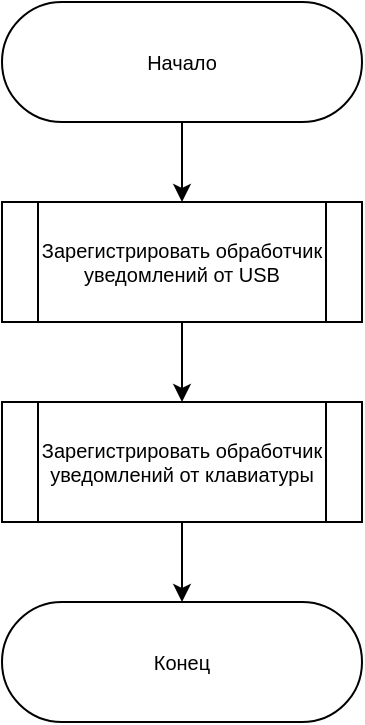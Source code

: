 <mxfile version="19.0.0" type="device" pages="3"><diagram id="OuStuMSYYHPTVjK70E9F" name="algo-module"><mxGraphModel dx="1188" dy="693" grid="1" gridSize="10" guides="1" tooltips="1" connect="1" arrows="1" fold="1" page="1" pageScale="1" pageWidth="827" pageHeight="1169" math="0" shadow="0"><root><mxCell id="0"/><mxCell id="1" parent="0"/><mxCell id="Z0oDfIBFC8H4yj-1DVkv-3" style="edgeStyle=orthogonalEdgeStyle;rounded=0;orthogonalLoop=1;jettySize=auto;html=1;entryX=0.5;entryY=0;entryDx=0;entryDy=0;fontSize=10;endArrow=classic;endFill=1;" edge="1" parent="1" source="B6ELKl3WVB-PIbHl7RX8-2" target="Z0oDfIBFC8H4yj-1DVkv-1"><mxGeometry relative="1" as="geometry"/></mxCell><mxCell id="B6ELKl3WVB-PIbHl7RX8-2" value="Начало" style="rounded=1;whiteSpace=wrap;html=1;arcSize=50;fontSize=10;" vertex="1" parent="1"><mxGeometry x="324" y="40" width="180" height="60" as="geometry"/></mxCell><mxCell id="B6ELKl3WVB-PIbHl7RX8-22" value="Конец" style="rounded=1;whiteSpace=wrap;html=1;arcSize=50;fontSize=10;" vertex="1" parent="1"><mxGeometry x="324" y="340" width="180" height="60" as="geometry"/></mxCell><mxCell id="Z0oDfIBFC8H4yj-1DVkv-4" style="edgeStyle=orthogonalEdgeStyle;rounded=0;orthogonalLoop=1;jettySize=auto;html=1;entryX=0.5;entryY=0;entryDx=0;entryDy=0;fontSize=10;endArrow=classic;endFill=1;" edge="1" parent="1" source="Z0oDfIBFC8H4yj-1DVkv-1" target="Z0oDfIBFC8H4yj-1DVkv-2"><mxGeometry relative="1" as="geometry"/></mxCell><mxCell id="Z0oDfIBFC8H4yj-1DVkv-1" value="Зарегистрировать обработчик уведомлений от USB" style="shape=process;whiteSpace=wrap;html=1;backgroundOutline=1;fontSize=10;" vertex="1" parent="1"><mxGeometry x="324" y="140" width="180" height="60" as="geometry"/></mxCell><mxCell id="Z0oDfIBFC8H4yj-1DVkv-5" style="edgeStyle=orthogonalEdgeStyle;rounded=0;orthogonalLoop=1;jettySize=auto;html=1;entryX=0.5;entryY=0;entryDx=0;entryDy=0;fontSize=10;endArrow=classic;endFill=1;" edge="1" parent="1" source="Z0oDfIBFC8H4yj-1DVkv-2" target="B6ELKl3WVB-PIbHl7RX8-22"><mxGeometry relative="1" as="geometry"/></mxCell><mxCell id="Z0oDfIBFC8H4yj-1DVkv-2" value="Зарегистрировать обработчик уведомлений от клавиатуры" style="shape=process;whiteSpace=wrap;html=1;backgroundOutline=1;fontSize=10;" vertex="1" parent="1"><mxGeometry x="324" y="240" width="180" height="60" as="geometry"/></mxCell></root></mxGraphModel></diagram><diagram id="q2OX2cZIXUTG2zC75KGl" name="algo-usb"><mxGraphModel dx="1501" dy="876" grid="1" gridSize="10" guides="1" tooltips="1" connect="1" arrows="1" fold="1" page="1" pageScale="1" pageWidth="827" pageHeight="1169" math="0" shadow="0"><root><mxCell id="0"/><mxCell id="1" parent="0"/><mxCell id="FmfCGf3jR3Rfo5g6kbvf-1" style="edgeStyle=orthogonalEdgeStyle;rounded=0;orthogonalLoop=1;jettySize=auto;html=1;entryX=0.5;entryY=0;entryDx=0;entryDy=0;fontSize=10;" edge="1" parent="1" source="FmfCGf3jR3Rfo5g6kbvf-2" target="FmfCGf3jR3Rfo5g6kbvf-5"><mxGeometry relative="1" as="geometry"/></mxCell><mxCell id="FmfCGf3jR3Rfo5g6kbvf-2" value="Начало" style="rounded=1;whiteSpace=wrap;html=1;arcSize=50;fontSize=10;" vertex="1" parent="1"><mxGeometry x="260" y="40" width="180" height="60" as="geometry"/></mxCell><mxCell id="FmfCGf3jR3Rfo5g6kbvf-3" style="edgeStyle=orthogonalEdgeStyle;rounded=0;orthogonalLoop=1;jettySize=auto;html=1;exitX=0;exitY=0.5;exitDx=0;exitDy=0;entryX=0.5;entryY=0;entryDx=0;entryDy=0;fontSize=10;" edge="1" parent="1" source="FmfCGf3jR3Rfo5g6kbvf-5" target="FmfCGf3jR3Rfo5g6kbvf-10"><mxGeometry relative="1" as="geometry"/></mxCell><mxCell id="FmfCGf3jR3Rfo5g6kbvf-4" style="edgeStyle=orthogonalEdgeStyle;rounded=0;orthogonalLoop=1;jettySize=auto;html=1;entryX=0.5;entryY=0;entryDx=0;entryDy=0;fontSize=10;" edge="1" parent="1" source="FmfCGf3jR3Rfo5g6kbvf-5" target="FmfCGf3jR3Rfo5g6kbvf-7"><mxGeometry relative="1" as="geometry"><Array as="points"><mxPoint x="510" y="180"/></Array></mxGeometry></mxCell><mxCell id="FmfCGf3jR3Rfo5g6kbvf-5" value="Тип события&amp;nbsp;&lt;br style=&quot;font-size: 10px;&quot;&gt;&lt;b style=&quot;font-size: 10px;&quot;&gt;USB_DEVICE_ADD&lt;/b&gt;" style="rhombus;whiteSpace=wrap;html=1;fontSize=10;" vertex="1" parent="1"><mxGeometry x="260" y="140" width="180" height="80" as="geometry"/></mxCell><mxCell id="FmfCGf3jR3Rfo5g6kbvf-6" style="edgeStyle=orthogonalEdgeStyle;rounded=0;orthogonalLoop=1;jettySize=auto;html=1;entryX=0.5;entryY=0;entryDx=0;entryDy=0;fontSize=10;" edge="1" parent="1" source="FmfCGf3jR3Rfo5g6kbvf-7" target="FmfCGf3jR3Rfo5g6kbvf-15"><mxGeometry relative="1" as="geometry"><Array as="points"><mxPoint x="510" y="420"/><mxPoint x="430" y="420"/></Array></mxGeometry></mxCell><mxCell id="FmfCGf3jR3Rfo5g6kbvf-7" value="Добавление USB-стройства в список отслеживаемых" style="rounded=0;whiteSpace=wrap;html=1;fontSize=10;" vertex="1" parent="1"><mxGeometry x="420" y="250" width="180" height="60" as="geometry"/></mxCell><mxCell id="FmfCGf3jR3Rfo5g6kbvf-8" style="edgeStyle=orthogonalEdgeStyle;rounded=0;orthogonalLoop=1;jettySize=auto;html=1;entryX=0.5;entryY=0;entryDx=0;entryDy=0;fontSize=10;" edge="1" parent="1" source="FmfCGf3jR3Rfo5g6kbvf-10" target="FmfCGf3jR3Rfo5g6kbvf-12"><mxGeometry relative="1" as="geometry"><Array as="points"><mxPoint x="350" y="280"/></Array></mxGeometry></mxCell><mxCell id="FmfCGf3jR3Rfo5g6kbvf-9" style="edgeStyle=orthogonalEdgeStyle;rounded=0;orthogonalLoop=1;jettySize=auto;html=1;entryX=0.5;entryY=0;entryDx=0;entryDy=0;fontSize=10;" edge="1" parent="1" source="FmfCGf3jR3Rfo5g6kbvf-10" target="FmfCGf3jR3Rfo5g6kbvf-22"><mxGeometry relative="1" as="geometry"><Array as="points"><mxPoint x="80" y="280"/><mxPoint x="80" y="790"/><mxPoint x="350" y="790"/></Array></mxGeometry></mxCell><mxCell id="FmfCGf3jR3Rfo5g6kbvf-10" value="Тип события&amp;nbsp;&lt;br style=&quot;font-size: 10px;&quot;&gt;&lt;b style=&quot;font-size: 10px;&quot;&gt;USB_DEVICE_REMOVE&lt;/b&gt;" style="rhombus;whiteSpace=wrap;html=1;fontSize=10;" vertex="1" parent="1"><mxGeometry x="100" y="240" width="180" height="80" as="geometry"/></mxCell><mxCell id="FmfCGf3jR3Rfo5g6kbvf-11" style="edgeStyle=orthogonalEdgeStyle;rounded=0;orthogonalLoop=1;jettySize=auto;html=1;entryX=0.5;entryY=0;entryDx=0;entryDy=0;fontSize=10;" edge="1" parent="1" source="FmfCGf3jR3Rfo5g6kbvf-12" target="FmfCGf3jR3Rfo5g6kbvf-15"><mxGeometry relative="1" as="geometry"><Array as="points"><mxPoint x="350" y="420"/><mxPoint x="430" y="420"/></Array></mxGeometry></mxCell><mxCell id="FmfCGf3jR3Rfo5g6kbvf-12" value="Удаление USB-стройства из списка отслеживаемых" style="rounded=0;whiteSpace=wrap;html=1;fontSize=10;" vertex="1" parent="1"><mxGeometry x="260" y="340" width="180" height="60" as="geometry"/></mxCell><mxCell id="FmfCGf3jR3Rfo5g6kbvf-13" style="edgeStyle=orthogonalEdgeStyle;rounded=0;orthogonalLoop=1;jettySize=auto;html=1;entryX=0.5;entryY=0;entryDx=0;entryDy=0;fontSize=10;" edge="1" parent="1" source="FmfCGf3jR3Rfo5g6kbvf-15" target="FmfCGf3jR3Rfo5g6kbvf-21"><mxGeometry relative="1" as="geometry"><Array as="points"><mxPoint x="560" y="480"/><mxPoint x="560" y="535"/></Array></mxGeometry></mxCell><mxCell id="FmfCGf3jR3Rfo5g6kbvf-14" style="edgeStyle=orthogonalEdgeStyle;rounded=0;orthogonalLoop=1;jettySize=auto;html=1;entryX=0.5;entryY=0;entryDx=0;entryDy=0;fontSize=10;" edge="1" parent="1" source="FmfCGf3jR3Rfo5g6kbvf-15" target="FmfCGf3jR3Rfo5g6kbvf-18"><mxGeometry relative="1" as="geometry"><Array as="points"><mxPoint x="300" y="480"/><mxPoint x="300" y="530"/><mxPoint x="299" y="530"/></Array></mxGeometry></mxCell><mxCell id="FmfCGf3jR3Rfo5g6kbvf-15" value="Количетсво &lt;br style=&quot;font-size: 10px;&quot;&gt;подключенных недопустимых устройств&amp;nbsp;больше 0" style="rhombus;whiteSpace=wrap;html=1;fontSize=10;" vertex="1" parent="1"><mxGeometry x="340" y="440" width="180" height="80" as="geometry"/></mxCell><mxCell id="FmfCGf3jR3Rfo5g6kbvf-16" style="edgeStyle=orthogonalEdgeStyle;rounded=0;orthogonalLoop=1;jettySize=auto;html=1;exitX=0;exitY=0.5;exitDx=0;exitDy=0;entryX=0.5;entryY=0;entryDx=0;entryDy=0;fontSize=10;" edge="1" parent="1" source="FmfCGf3jR3Rfo5g6kbvf-18" target="FmfCGf3jR3Rfo5g6kbvf-30"><mxGeometry relative="1" as="geometry"/></mxCell><mxCell id="FmfCGf3jR3Rfo5g6kbvf-17" style="edgeStyle=orthogonalEdgeStyle;rounded=0;orthogonalLoop=1;jettySize=auto;html=1;entryX=0.5;entryY=0;entryDx=0;entryDy=0;fontSize=10;endArrow=none;endFill=0;" edge="1" parent="1" source="FmfCGf3jR3Rfo5g6kbvf-18" target="FmfCGf3jR3Rfo5g6kbvf-22"><mxGeometry relative="1" as="geometry"><Array as="points"><mxPoint x="420" y="575"/><mxPoint x="420" y="710"/><mxPoint x="299" y="710"/><mxPoint x="299" y="730"/><mxPoint x="430" y="730"/><mxPoint x="430" y="790"/><mxPoint x="350" y="790"/></Array></mxGeometry></mxCell><mxCell id="FmfCGf3jR3Rfo5g6kbvf-18" value="Сеть доступна" style="rhombus;whiteSpace=wrap;html=1;fontSize=10;" vertex="1" parent="1"><mxGeometry x="209" y="535" width="180" height="80" as="geometry"/></mxCell><mxCell id="FmfCGf3jR3Rfo5g6kbvf-19" style="edgeStyle=orthogonalEdgeStyle;rounded=0;orthogonalLoop=1;jettySize=auto;html=1;entryX=0.5;entryY=0;entryDx=0;entryDy=0;fontSize=10;" edge="1" parent="1" source="FmfCGf3jR3Rfo5g6kbvf-21" target="FmfCGf3jR3Rfo5g6kbvf-28"><mxGeometry relative="1" as="geometry"><Array as="points"><mxPoint x="680" y="575"/></Array></mxGeometry></mxCell><mxCell id="FmfCGf3jR3Rfo5g6kbvf-20" style="edgeStyle=orthogonalEdgeStyle;rounded=0;orthogonalLoop=1;jettySize=auto;html=1;exitX=0;exitY=0.5;exitDx=0;exitDy=0;fontSize=10;endArrow=none;endFill=0;entryX=0.5;entryY=0;entryDx=0;entryDy=0;" edge="1" parent="1" source="FmfCGf3jR3Rfo5g6kbvf-21" target="FmfCGf3jR3Rfo5g6kbvf-22"><mxGeometry relative="1" as="geometry"><mxPoint x="360" y="820" as="targetPoint"/><Array as="points"><mxPoint x="440" y="575"/><mxPoint x="440" y="710"/><mxPoint x="560" y="710"/><mxPoint x="560" y="730"/><mxPoint x="430" y="730"/><mxPoint x="430" y="790"/><mxPoint x="350" y="790"/></Array></mxGeometry></mxCell><mxCell id="FmfCGf3jR3Rfo5g6kbvf-21" value="Сеть доступна" style="rhombus;whiteSpace=wrap;html=1;fontSize=10;" vertex="1" parent="1"><mxGeometry x="470" y="535" width="180" height="80" as="geometry"/></mxCell><mxCell id="FmfCGf3jR3Rfo5g6kbvf-22" value="Конец" style="rounded=1;whiteSpace=wrap;html=1;arcSize=50;fontSize=10;" vertex="1" parent="1"><mxGeometry x="260" y="820" width="180" height="60" as="geometry"/></mxCell><mxCell id="FmfCGf3jR3Rfo5g6kbvf-23" value="Да" style="text;html=1;align=center;verticalAlign=middle;resizable=0;points=[];autosize=1;strokeColor=none;fillColor=none;fontSize=10;" vertex="1" parent="1"><mxGeometry x="280" y="260" width="30" height="20" as="geometry"/></mxCell><mxCell id="FmfCGf3jR3Rfo5g6kbvf-24" value="Да" style="text;html=1;align=center;verticalAlign=middle;resizable=0;points=[];autosize=1;strokeColor=none;fillColor=none;fontSize=10;" vertex="1" parent="1"><mxGeometry x="520" y="460" width="30" height="20" as="geometry"/></mxCell><mxCell id="FmfCGf3jR3Rfo5g6kbvf-25" value="Да" style="text;html=1;align=center;verticalAlign=middle;resizable=0;points=[];autosize=1;strokeColor=none;fillColor=none;fontSize=10;" vertex="1" parent="1"><mxGeometry x="640" y="555" width="30" height="20" as="geometry"/></mxCell><mxCell id="FmfCGf3jR3Rfo5g6kbvf-26" value="Да" style="text;html=1;align=center;verticalAlign=middle;resizable=0;points=[];autosize=1;strokeColor=none;fillColor=none;fontSize=10;" vertex="1" parent="1"><mxGeometry x="389" y="555" width="30" height="20" as="geometry"/></mxCell><mxCell id="FmfCGf3jR3Rfo5g6kbvf-27" style="edgeStyle=orthogonalEdgeStyle;rounded=0;orthogonalLoop=1;jettySize=auto;html=1;entryX=0.5;entryY=0;entryDx=0;entryDy=0;fontSize=10;endArrow=none;endFill=0;" edge="1" parent="1" source="FmfCGf3jR3Rfo5g6kbvf-28" target="FmfCGf3jR3Rfo5g6kbvf-22"><mxGeometry relative="1" as="geometry"><Array as="points"><mxPoint x="680" y="710"/><mxPoint x="560" y="710"/><mxPoint x="560" y="730"/><mxPoint x="430" y="730"/><mxPoint x="430" y="790"/><mxPoint x="350" y="790"/></Array></mxGeometry></mxCell><mxCell id="FmfCGf3jR3Rfo5g6kbvf-28" value="Выключить сетевой дравер" style="rounded=0;whiteSpace=wrap;html=1;fontSize=10;" vertex="1" parent="1"><mxGeometry x="590" y="630" width="180" height="60" as="geometry"/></mxCell><mxCell id="FmfCGf3jR3Rfo5g6kbvf-29" style="edgeStyle=orthogonalEdgeStyle;rounded=0;orthogonalLoop=1;jettySize=auto;html=1;entryX=0.5;entryY=0;entryDx=0;entryDy=0;fontSize=10;endArrow=none;endFill=0;" edge="1" parent="1" source="FmfCGf3jR3Rfo5g6kbvf-30" target="FmfCGf3jR3Rfo5g6kbvf-22"><mxGeometry relative="1" as="geometry"><Array as="points"><mxPoint x="180" y="710"/><mxPoint x="300" y="710"/><mxPoint x="300" y="730"/><mxPoint x="430" y="730"/><mxPoint x="430" y="790"/><mxPoint x="350" y="790"/></Array></mxGeometry></mxCell><mxCell id="FmfCGf3jR3Rfo5g6kbvf-30" value="Включить сетевой дравер" style="rounded=0;whiteSpace=wrap;html=1;fontSize=10;" vertex="1" parent="1"><mxGeometry x="90" y="630" width="180" height="60" as="geometry"/></mxCell><mxCell id="FmfCGf3jR3Rfo5g6kbvf-31" value="Да" style="text;html=1;align=center;verticalAlign=middle;resizable=0;points=[];autosize=1;strokeColor=none;fillColor=none;fontSize=10;" vertex="1" parent="1"><mxGeometry x="440" y="160" width="30" height="20" as="geometry"/></mxCell></root></mxGraphModel></diagram><diagram id="qxYH5DJIHS8n0qL7znKe" name="algo-kbd"><mxGraphModel dx="2194" dy="1280" grid="1" gridSize="10" guides="1" tooltips="1" connect="1" arrows="1" fold="1" page="1" pageScale="1" pageWidth="827" pageHeight="1169" math="0" shadow="0"><root><mxCell id="0"/><mxCell id="1" parent="0"/><mxCell id="0J-mski2nVUx2ATyjqML-1" style="edgeStyle=orthogonalEdgeStyle;rounded=0;orthogonalLoop=1;jettySize=auto;html=1;entryX=0.5;entryY=0;entryDx=0;entryDy=0;fontSize=10;" edge="1" parent="1" source="0J-mski2nVUx2ATyjqML-2" target="0J-mski2nVUx2ATyjqML-33"><mxGeometry relative="1" as="geometry"/></mxCell><mxCell id="0J-mski2nVUx2ATyjqML-2" value="Начало" style="rounded=1;whiteSpace=wrap;html=1;arcSize=50;fontSize=10;" vertex="1" parent="1"><mxGeometry x="80" y="40" width="160" height="60" as="geometry"/></mxCell><mxCell id="0J-mski2nVUx2ATyjqML-39" style="edgeStyle=orthogonalEdgeStyle;rounded=0;orthogonalLoop=1;jettySize=auto;html=1;exitX=1;exitY=0.5;exitDx=0;exitDy=0;entryX=0.5;entryY=0;entryDx=0;entryDy=0;fontSize=10;endArrow=classic;endFill=1;" edge="1" parent="1" source="0J-mski2nVUx2ATyjqML-5" target="0J-mski2nVUx2ATyjqML-37"><mxGeometry relative="1" as="geometry"/></mxCell><mxCell id="0J-mski2nVUx2ATyjqML-60" style="edgeStyle=orthogonalEdgeStyle;rounded=0;orthogonalLoop=1;jettySize=auto;html=1;entryX=0.5;entryY=0;entryDx=0;entryDy=0;fontSize=10;endArrow=none;endFill=0;" edge="1" parent="1" source="0J-mski2nVUx2ATyjqML-5" target="0J-mski2nVUx2ATyjqML-22"><mxGeometry relative="1" as="geometry"><Array as="points"><mxPoint x="160" y="240"/><mxPoint x="160" y="740"/><mxPoint x="270" y="740"/><mxPoint x="270" y="760"/><mxPoint x="160" y="760"/></Array></mxGeometry></mxCell><mxCell id="0J-mski2nVUx2ATyjqML-5" value="Тип события&amp;nbsp;&lt;br style=&quot;font-size: 10px;&quot;&gt;&lt;b&gt;KBD_KEYSYM&lt;/b&gt;" style="rhombus;whiteSpace=wrap;html=1;fontSize=10;" vertex="1" parent="1"><mxGeometry x="190" y="200" width="160" height="80" as="geometry"/></mxCell><mxCell id="0J-mski2nVUx2ATyjqML-22" value="Конец" style="rounded=1;whiteSpace=wrap;html=1;arcSize=50;fontSize=10;" vertex="1" parent="1"><mxGeometry x="70" y="780" width="180" height="60" as="geometry"/></mxCell><mxCell id="0J-mski2nVUx2ATyjqML-31" value="Да" style="text;html=1;align=center;verticalAlign=middle;resizable=0;points=[];autosize=1;strokeColor=none;fillColor=none;fontSize=10;" vertex="1" parent="1"><mxGeometry x="349.97" y="220" width="30" height="20" as="geometry"/></mxCell><mxCell id="0J-mski2nVUx2ATyjqML-35" style="edgeStyle=orthogonalEdgeStyle;rounded=0;orthogonalLoop=1;jettySize=auto;html=1;entryX=0.5;entryY=0;entryDx=0;entryDy=0;fontSize=10;endArrow=classic;endFill=1;" edge="1" parent="1" source="0J-mski2nVUx2ATyjqML-33" target="0J-mski2nVUx2ATyjqML-5"><mxGeometry relative="1" as="geometry"><Array as="points"><mxPoint x="270" y="170"/></Array></mxGeometry></mxCell><mxCell id="0J-mski2nVUx2ATyjqML-59" style="edgeStyle=orthogonalEdgeStyle;rounded=0;orthogonalLoop=1;jettySize=auto;html=1;entryX=0.5;entryY=0;entryDx=0;entryDy=0;fontSize=10;endArrow=none;endFill=0;" edge="1" parent="1" source="0J-mski2nVUx2ATyjqML-33" target="0J-mski2nVUx2ATyjqML-22"><mxGeometry relative="1" as="geometry"><Array as="points"><mxPoint x="50" y="170"/><mxPoint x="50" y="760"/><mxPoint x="160" y="760"/></Array></mxGeometry></mxCell><mxCell id="0J-mski2nVUx2ATyjqML-33" value="Сеть недоступна" style="rhombus;whiteSpace=wrap;html=1;fontSize=10;" vertex="1" parent="1"><mxGeometry x="80" y="130" width="160" height="80" as="geometry"/></mxCell><mxCell id="0J-mski2nVUx2ATyjqML-36" value="Да" style="text;html=1;align=center;verticalAlign=middle;resizable=0;points=[];autosize=1;strokeColor=none;fillColor=none;fontSize=10;" vertex="1" parent="1"><mxGeometry x="240" y="150" width="30" height="20" as="geometry"/></mxCell><mxCell id="0J-mski2nVUx2ATyjqML-43" style="edgeStyle=orthogonalEdgeStyle;rounded=0;orthogonalLoop=1;jettySize=auto;html=1;entryX=0.5;entryY=0;entryDx=0;entryDy=0;fontSize=10;endArrow=classic;endFill=1;" edge="1" parent="1" source="0J-mski2nVUx2ATyjqML-37" target="0J-mski2nVUx2ATyjqML-42"><mxGeometry relative="1" as="geometry"><Array as="points"><mxPoint x="490" y="310"/></Array></mxGeometry></mxCell><mxCell id="0J-mski2nVUx2ATyjqML-61" style="edgeStyle=orthogonalEdgeStyle;rounded=0;orthogonalLoop=1;jettySize=auto;html=1;entryX=0.5;entryY=0;entryDx=0;entryDy=0;fontSize=10;endArrow=none;endFill=0;" edge="1" parent="1" source="0J-mski2nVUx2ATyjqML-37" target="0J-mski2nVUx2ATyjqML-22"><mxGeometry relative="1" as="geometry"><Array as="points"><mxPoint x="270" y="310"/><mxPoint x="270" y="720"/><mxPoint x="380" y="720"/><mxPoint x="380" y="740"/><mxPoint x="270" y="740"/><mxPoint x="270" y="760"/><mxPoint x="160" y="760"/></Array></mxGeometry></mxCell><mxCell id="0J-mski2nVUx2ATyjqML-37" value="Клавишу отпустили&amp;nbsp;" style="rhombus;whiteSpace=wrap;html=1;fontSize=10;" vertex="1" parent="1"><mxGeometry x="299.97" y="270" width="160" height="80" as="geometry"/></mxCell><mxCell id="0J-mski2nVUx2ATyjqML-48" style="edgeStyle=orthogonalEdgeStyle;rounded=0;orthogonalLoop=1;jettySize=auto;html=1;entryX=0.5;entryY=0;entryDx=0;entryDy=0;fontSize=10;endArrow=classic;endFill=1;" edge="1" parent="1" source="0J-mski2nVUx2ATyjqML-42" target="0J-mski2nVUx2ATyjqML-47"><mxGeometry relative="1" as="geometry"><Array as="points"><mxPoint x="600" y="380"/></Array></mxGeometry></mxCell><mxCell id="0J-mski2nVUx2ATyjqML-50" style="edgeStyle=orthogonalEdgeStyle;rounded=0;orthogonalLoop=1;jettySize=auto;html=1;entryX=0.5;entryY=0;entryDx=0;entryDy=0;fontSize=10;endArrow=classic;endFill=1;" edge="1" parent="1" source="0J-mski2nVUx2ATyjqML-42" target="0J-mski2nVUx2ATyjqML-49"><mxGeometry relative="1" as="geometry"><Array as="points"><mxPoint x="380" y="380"/></Array></mxGeometry></mxCell><mxCell id="0J-mski2nVUx2ATyjqML-42" value="Символ совпадает с i-ым символом пароля" style="rhombus;whiteSpace=wrap;html=1;fontSize=10;" vertex="1" parent="1"><mxGeometry x="409.97" y="340" width="160" height="80" as="geometry"/></mxCell><mxCell id="0J-mski2nVUx2ATyjqML-44" value="Да" style="text;html=1;align=center;verticalAlign=middle;resizable=0;points=[];autosize=1;strokeColor=none;fillColor=none;fontSize=10;" vertex="1" parent="1"><mxGeometry x="459.97" y="290" width="30" height="20" as="geometry"/></mxCell><mxCell id="0J-mski2nVUx2ATyjqML-53" style="edgeStyle=orthogonalEdgeStyle;rounded=0;orthogonalLoop=1;jettySize=auto;html=1;entryX=0.5;entryY=0;entryDx=0;entryDy=0;fontSize=10;endArrow=classic;endFill=1;" edge="1" parent="1" source="0J-mski2nVUx2ATyjqML-47" target="0J-mski2nVUx2ATyjqML-51"><mxGeometry relative="1" as="geometry"/></mxCell><mxCell id="0J-mski2nVUx2ATyjqML-47" value="i = i + 1" style="rounded=0;whiteSpace=wrap;html=1;fontSize=10;" vertex="1" parent="1"><mxGeometry x="520" y="430" width="160" height="60" as="geometry"/></mxCell><mxCell id="0J-mski2nVUx2ATyjqML-52" style="edgeStyle=orthogonalEdgeStyle;rounded=0;orthogonalLoop=1;jettySize=auto;html=1;entryX=0.5;entryY=0;entryDx=0;entryDy=0;fontSize=10;endArrow=classic;endFill=1;" edge="1" parent="1" source="0J-mski2nVUx2ATyjqML-49" target="0J-mski2nVUx2ATyjqML-51"><mxGeometry relative="1" as="geometry"/></mxCell><mxCell id="0J-mski2nVUx2ATyjqML-49" value="i = 0" style="rounded=0;whiteSpace=wrap;html=1;fontSize=10;" vertex="1" parent="1"><mxGeometry x="299.97" y="430" width="160" height="60" as="geometry"/></mxCell><mxCell id="0J-mski2nVUx2ATyjqML-56" style="edgeStyle=orthogonalEdgeStyle;rounded=0;orthogonalLoop=1;jettySize=auto;html=1;entryX=0.5;entryY=0;entryDx=0;entryDy=0;fontSize=10;endArrow=classic;endFill=1;" edge="1" parent="1" source="0J-mski2nVUx2ATyjqML-51" target="0J-mski2nVUx2ATyjqML-55"><mxGeometry relative="1" as="geometry"><Array as="points"><mxPoint x="600" y="570"/></Array></mxGeometry></mxCell><mxCell id="0J-mski2nVUx2ATyjqML-58" style="edgeStyle=orthogonalEdgeStyle;rounded=0;orthogonalLoop=1;jettySize=auto;html=1;fontSize=10;endArrow=none;endFill=0;" edge="1" parent="1" source="0J-mski2nVUx2ATyjqML-51"><mxGeometry relative="1" as="geometry"><mxPoint x="160" y="780" as="targetPoint"/><Array as="points"><mxPoint x="380" y="570"/><mxPoint x="380" y="700"/><mxPoint x="490" y="700"/><mxPoint x="490" y="720"/><mxPoint x="380" y="720"/><mxPoint x="380" y="740"/><mxPoint x="270" y="740"/><mxPoint x="270" y="760"/><mxPoint x="160" y="760"/></Array></mxGeometry></mxCell><mxCell id="0J-mski2nVUx2ATyjqML-51" value="i == длина пароля" style="rhombus;whiteSpace=wrap;html=1;fontSize=10;" vertex="1" parent="1"><mxGeometry x="409.97" y="530" width="160" height="80" as="geometry"/></mxCell><mxCell id="0J-mski2nVUx2ATyjqML-57" style="edgeStyle=orthogonalEdgeStyle;rounded=0;orthogonalLoop=1;jettySize=auto;html=1;entryX=0.5;entryY=0;entryDx=0;entryDy=0;fontSize=10;endArrow=classic;endFill=1;" edge="1" parent="1" source="0J-mski2nVUx2ATyjqML-55" target="0J-mski2nVUx2ATyjqML-22"><mxGeometry relative="1" as="geometry"><Array as="points"><mxPoint x="600" y="700"/><mxPoint x="490" y="700"/><mxPoint x="490" y="720"/><mxPoint x="380" y="720"/><mxPoint x="380" y="740"/><mxPoint x="270" y="740"/><mxPoint x="270" y="760"/><mxPoint x="160" y="760"/></Array></mxGeometry></mxCell><mxCell id="0J-mski2nVUx2ATyjqML-55" value="Включить сетевой дравер" style="rounded=0;whiteSpace=wrap;html=1;fontSize=10;" vertex="1" parent="1"><mxGeometry x="510" y="620" width="180" height="60" as="geometry"/></mxCell><mxCell id="0J-mski2nVUx2ATyjqML-62" value="Да" style="text;html=1;align=center;verticalAlign=middle;resizable=0;points=[];autosize=1;strokeColor=none;fillColor=none;fontSize=10;" vertex="1" parent="1"><mxGeometry x="569.97" y="360" width="30" height="20" as="geometry"/></mxCell><mxCell id="0J-mski2nVUx2ATyjqML-63" value="Да" style="text;html=1;align=center;verticalAlign=middle;resizable=0;points=[];autosize=1;strokeColor=none;fillColor=none;fontSize=10;" vertex="1" parent="1"><mxGeometry x="569.97" y="550" width="30" height="20" as="geometry"/></mxCell></root></mxGraphModel></diagram></mxfile>